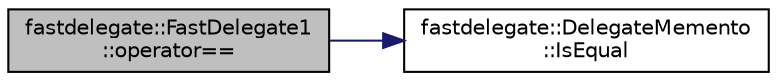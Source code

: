 digraph "fastdelegate::FastDelegate1::operator=="
{
 // INTERACTIVE_SVG=YES
  edge [fontname="Helvetica",fontsize="10",labelfontname="Helvetica",labelfontsize="10"];
  node [fontname="Helvetica",fontsize="10",shape=record];
  rankdir="LR";
  Node1 [label="fastdelegate::FastDelegate1\l::operator==",height=0.2,width=0.4,color="black", fillcolor="grey75", style="filled" fontcolor="black"];
  Node1 -> Node2 [color="midnightblue",fontsize="10",style="solid",fontname="Helvetica"];
  Node2 [label="fastdelegate::DelegateMemento\l::IsEqual",height=0.2,width=0.4,color="black", fillcolor="white", style="filled",URL="$classfastdelegate_1_1DelegateMemento.html#a478206605ab9f64f754d0aab86e0bee1"];
}
